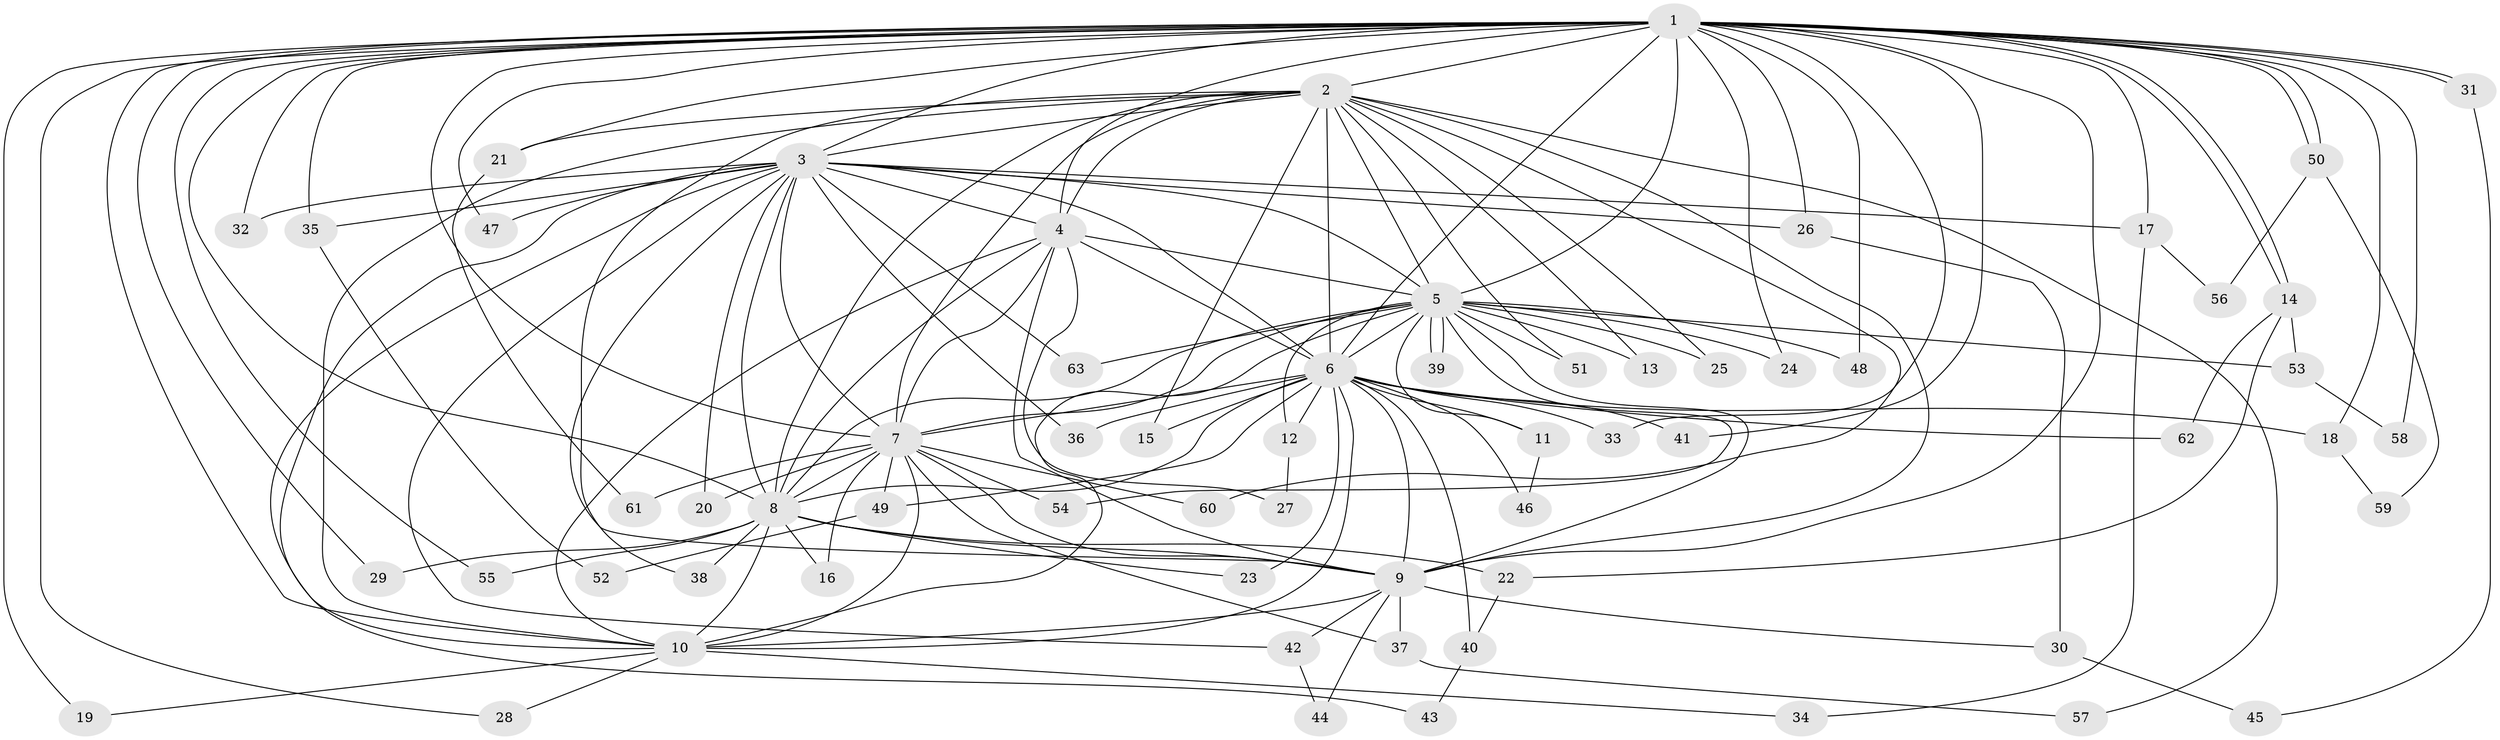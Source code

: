 // coarse degree distribution, {28: 0.022727272727272728, 16: 0.022727272727272728, 6: 0.022727272727272728, 1: 0.22727272727272727, 2: 0.5681818181818182, 3: 0.11363636363636363, 17: 0.022727272727272728}
// Generated by graph-tools (version 1.1) at 2025/46/03/04/25 21:46:35]
// undirected, 63 vertices, 151 edges
graph export_dot {
graph [start="1"]
  node [color=gray90,style=filled];
  1;
  2;
  3;
  4;
  5;
  6;
  7;
  8;
  9;
  10;
  11;
  12;
  13;
  14;
  15;
  16;
  17;
  18;
  19;
  20;
  21;
  22;
  23;
  24;
  25;
  26;
  27;
  28;
  29;
  30;
  31;
  32;
  33;
  34;
  35;
  36;
  37;
  38;
  39;
  40;
  41;
  42;
  43;
  44;
  45;
  46;
  47;
  48;
  49;
  50;
  51;
  52;
  53;
  54;
  55;
  56;
  57;
  58;
  59;
  60;
  61;
  62;
  63;
  1 -- 2;
  1 -- 3;
  1 -- 4;
  1 -- 5;
  1 -- 6;
  1 -- 7;
  1 -- 8;
  1 -- 9;
  1 -- 10;
  1 -- 14;
  1 -- 14;
  1 -- 17;
  1 -- 18;
  1 -- 19;
  1 -- 21;
  1 -- 24;
  1 -- 26;
  1 -- 28;
  1 -- 29;
  1 -- 31;
  1 -- 31;
  1 -- 32;
  1 -- 33;
  1 -- 35;
  1 -- 41;
  1 -- 47;
  1 -- 48;
  1 -- 50;
  1 -- 50;
  1 -- 55;
  1 -- 58;
  2 -- 3;
  2 -- 4;
  2 -- 5;
  2 -- 6;
  2 -- 7;
  2 -- 8;
  2 -- 9;
  2 -- 10;
  2 -- 13;
  2 -- 15;
  2 -- 21;
  2 -- 25;
  2 -- 38;
  2 -- 51;
  2 -- 57;
  2 -- 60;
  3 -- 4;
  3 -- 5;
  3 -- 6;
  3 -- 7;
  3 -- 8;
  3 -- 9;
  3 -- 10;
  3 -- 17;
  3 -- 20;
  3 -- 26;
  3 -- 32;
  3 -- 35;
  3 -- 36;
  3 -- 42;
  3 -- 43;
  3 -- 47;
  3 -- 63;
  4 -- 5;
  4 -- 6;
  4 -- 7;
  4 -- 8;
  4 -- 9;
  4 -- 10;
  4 -- 27;
  5 -- 6;
  5 -- 7;
  5 -- 8;
  5 -- 9;
  5 -- 10;
  5 -- 11;
  5 -- 12;
  5 -- 13;
  5 -- 24;
  5 -- 25;
  5 -- 39;
  5 -- 39;
  5 -- 48;
  5 -- 51;
  5 -- 53;
  5 -- 54;
  5 -- 63;
  6 -- 7;
  6 -- 8;
  6 -- 9;
  6 -- 10;
  6 -- 11;
  6 -- 12;
  6 -- 15;
  6 -- 18;
  6 -- 23;
  6 -- 33;
  6 -- 36;
  6 -- 40;
  6 -- 41;
  6 -- 46;
  6 -- 49;
  6 -- 62;
  7 -- 8;
  7 -- 9;
  7 -- 10;
  7 -- 16;
  7 -- 20;
  7 -- 37;
  7 -- 49;
  7 -- 54;
  7 -- 60;
  7 -- 61;
  8 -- 9;
  8 -- 10;
  8 -- 16;
  8 -- 22;
  8 -- 23;
  8 -- 29;
  8 -- 38;
  8 -- 55;
  9 -- 10;
  9 -- 30;
  9 -- 37;
  9 -- 42;
  9 -- 44;
  10 -- 19;
  10 -- 28;
  10 -- 34;
  11 -- 46;
  12 -- 27;
  14 -- 22;
  14 -- 53;
  14 -- 62;
  17 -- 34;
  17 -- 56;
  18 -- 59;
  21 -- 61;
  22 -- 40;
  26 -- 30;
  30 -- 45;
  31 -- 45;
  35 -- 52;
  37 -- 57;
  40 -- 43;
  42 -- 44;
  49 -- 52;
  50 -- 56;
  50 -- 59;
  53 -- 58;
}
